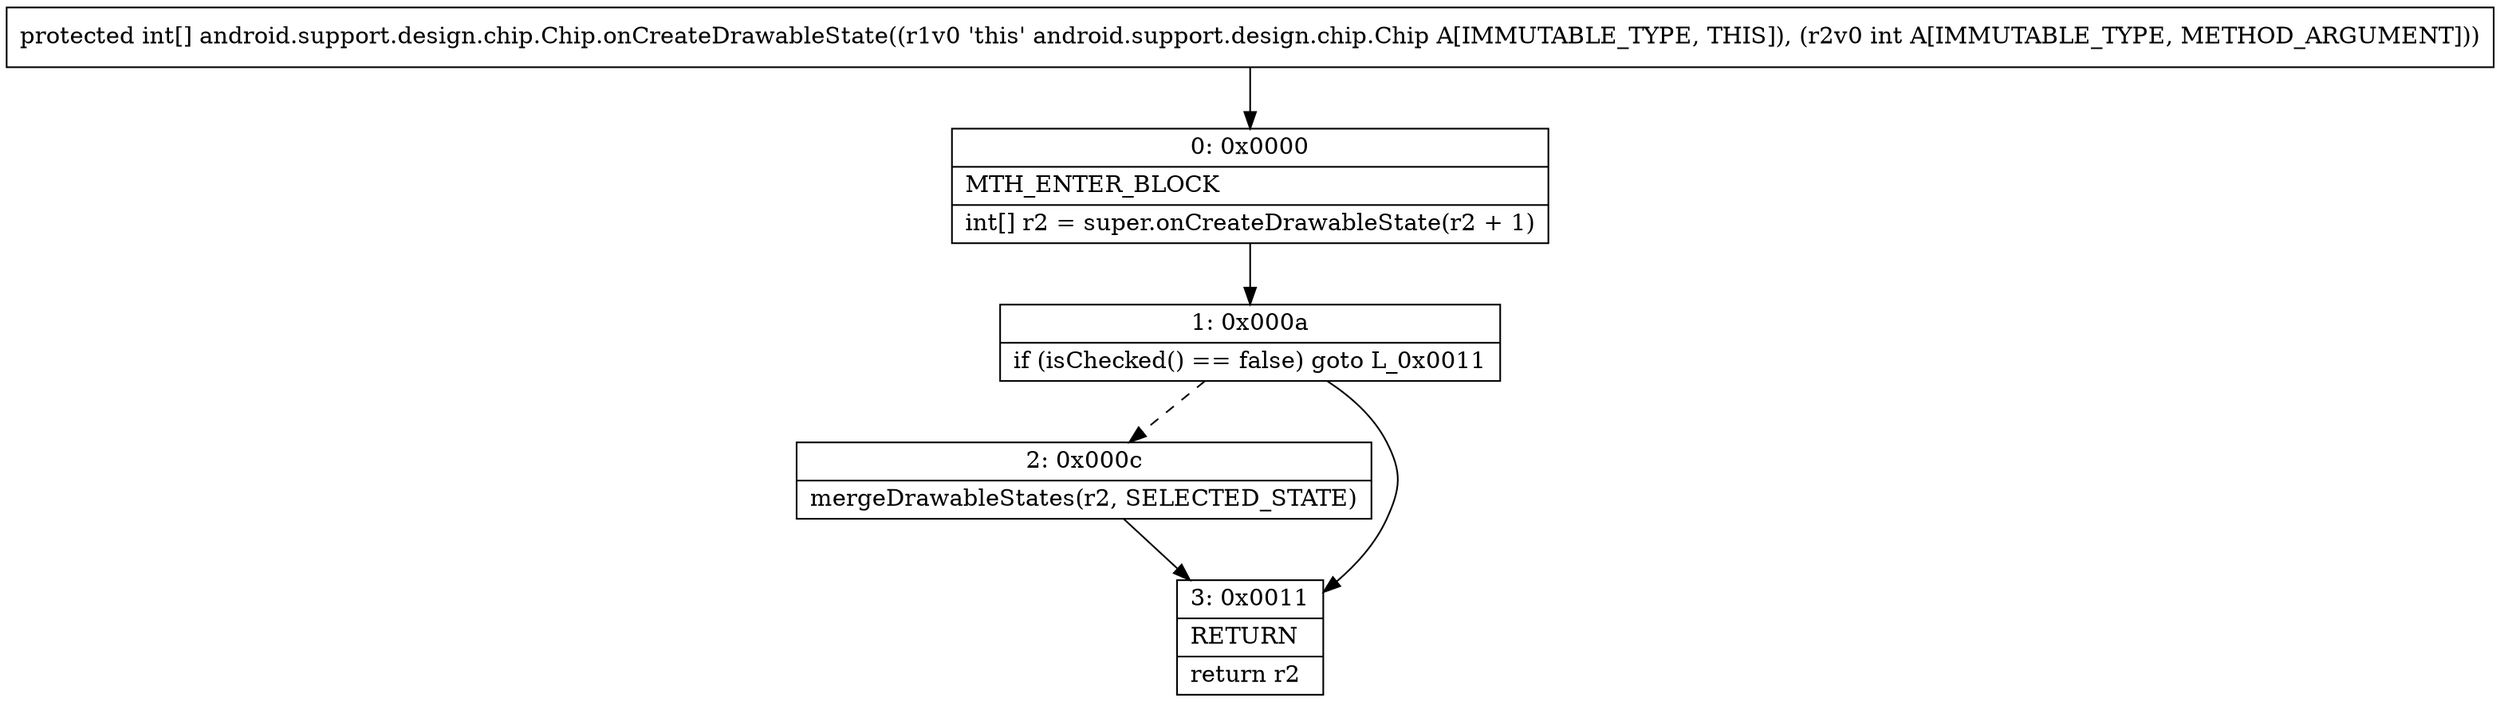 digraph "CFG forandroid.support.design.chip.Chip.onCreateDrawableState(I)[I" {
Node_0 [shape=record,label="{0\:\ 0x0000|MTH_ENTER_BLOCK\l|int[] r2 = super.onCreateDrawableState(r2 + 1)\l}"];
Node_1 [shape=record,label="{1\:\ 0x000a|if (isChecked() == false) goto L_0x0011\l}"];
Node_2 [shape=record,label="{2\:\ 0x000c|mergeDrawableStates(r2, SELECTED_STATE)\l}"];
Node_3 [shape=record,label="{3\:\ 0x0011|RETURN\l|return r2\l}"];
MethodNode[shape=record,label="{protected int[] android.support.design.chip.Chip.onCreateDrawableState((r1v0 'this' android.support.design.chip.Chip A[IMMUTABLE_TYPE, THIS]), (r2v0 int A[IMMUTABLE_TYPE, METHOD_ARGUMENT])) }"];
MethodNode -> Node_0;
Node_0 -> Node_1;
Node_1 -> Node_2[style=dashed];
Node_1 -> Node_3;
Node_2 -> Node_3;
}

